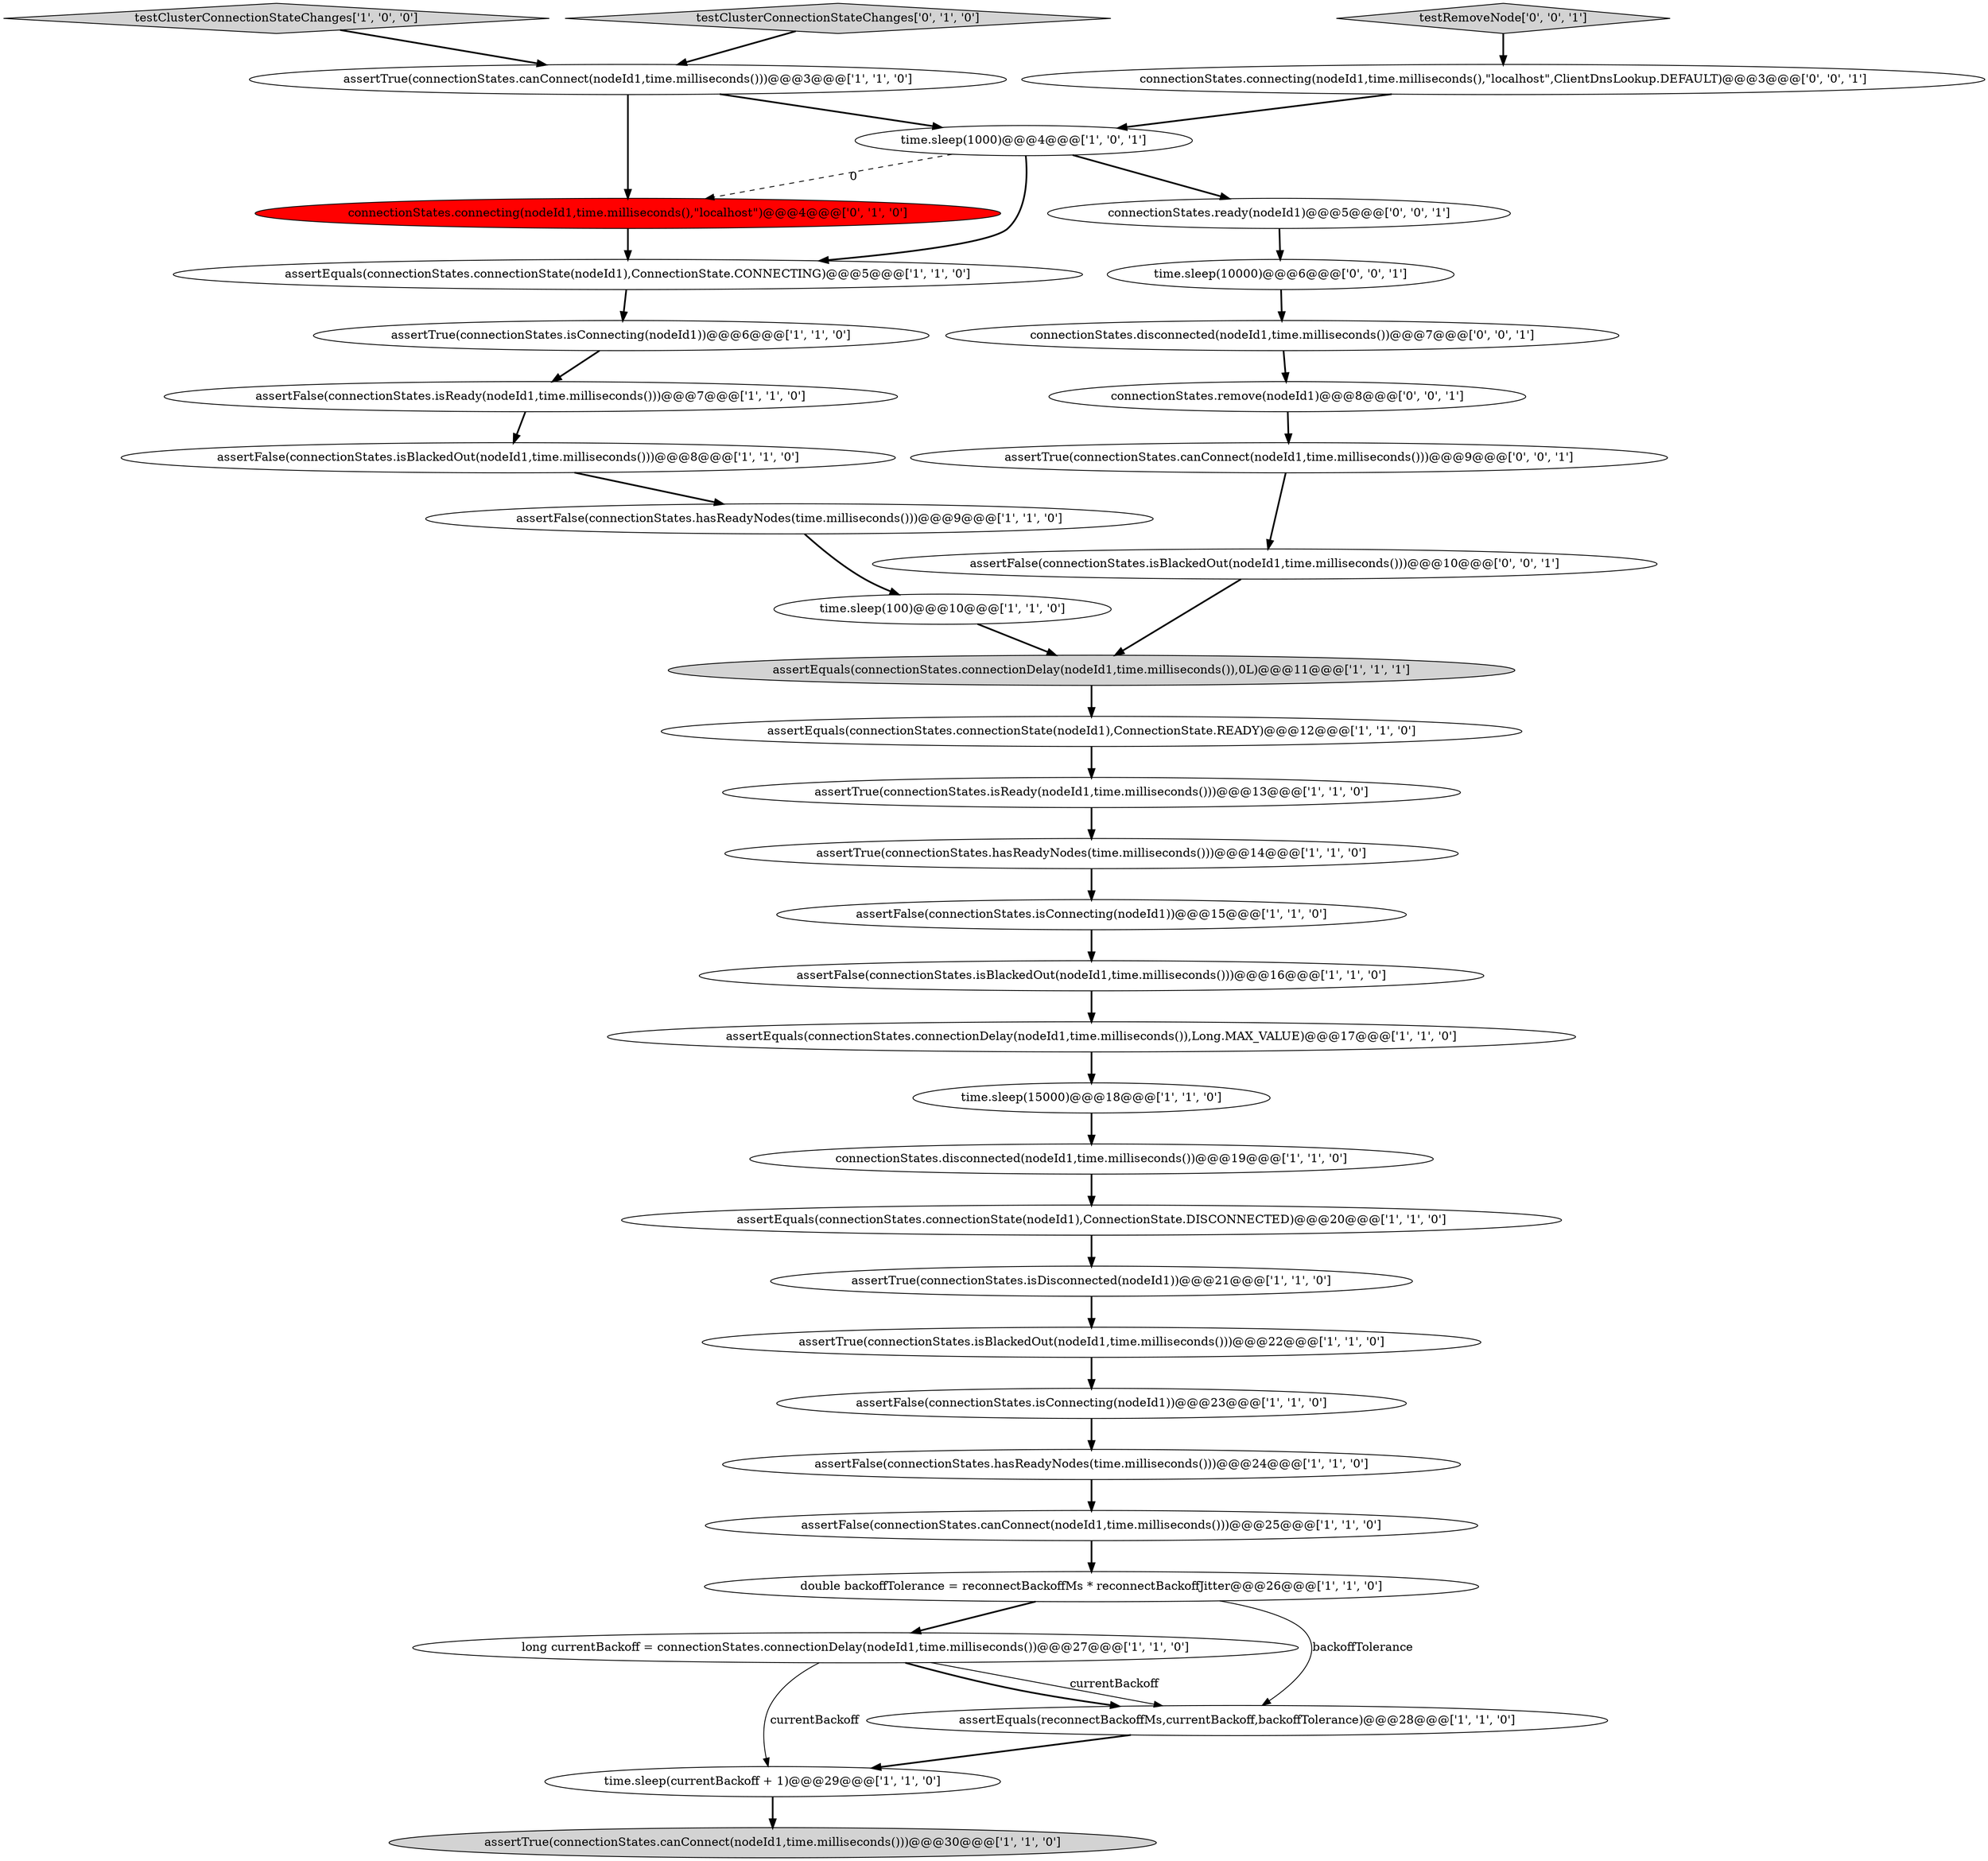 digraph {
35 [style = filled, label = "connectionStates.connecting(nodeId1,time.milliseconds(),\"localhost\",ClientDnsLookup.DEFAULT)@@@3@@@['0', '0', '1']", fillcolor = white, shape = ellipse image = "AAA0AAABBB3BBB"];
0 [style = filled, label = "assertEquals(reconnectBackoffMs,currentBackoff,backoffTolerance)@@@28@@@['1', '1', '0']", fillcolor = white, shape = ellipse image = "AAA0AAABBB1BBB"];
18 [style = filled, label = "time.sleep(15000)@@@18@@@['1', '1', '0']", fillcolor = white, shape = ellipse image = "AAA0AAABBB1BBB"];
1 [style = filled, label = "assertTrue(connectionStates.hasReadyNodes(time.milliseconds()))@@@14@@@['1', '1', '0']", fillcolor = white, shape = ellipse image = "AAA0AAABBB1BBB"];
7 [style = filled, label = "connectionStates.disconnected(nodeId1,time.milliseconds())@@@19@@@['1', '1', '0']", fillcolor = white, shape = ellipse image = "AAA0AAABBB1BBB"];
29 [style = filled, label = "connectionStates.connecting(nodeId1,time.milliseconds(),\"localhost\")@@@4@@@['0', '1', '0']", fillcolor = red, shape = ellipse image = "AAA1AAABBB2BBB"];
32 [style = filled, label = "assertTrue(connectionStates.canConnect(nodeId1,time.milliseconds()))@@@9@@@['0', '0', '1']", fillcolor = white, shape = ellipse image = "AAA0AAABBB3BBB"];
33 [style = filled, label = "connectionStates.ready(nodeId1)@@@5@@@['0', '0', '1']", fillcolor = white, shape = ellipse image = "AAA0AAABBB3BBB"];
38 [style = filled, label = "time.sleep(10000)@@@6@@@['0', '0', '1']", fillcolor = white, shape = ellipse image = "AAA0AAABBB3BBB"];
36 [style = filled, label = "assertFalse(connectionStates.isBlackedOut(nodeId1,time.milliseconds()))@@@10@@@['0', '0', '1']", fillcolor = white, shape = ellipse image = "AAA0AAABBB3BBB"];
19 [style = filled, label = "assertFalse(connectionStates.isBlackedOut(nodeId1,time.milliseconds()))@@@8@@@['1', '1', '0']", fillcolor = white, shape = ellipse image = "AAA0AAABBB1BBB"];
21 [style = filled, label = "assertFalse(connectionStates.isReady(nodeId1,time.milliseconds()))@@@7@@@['1', '1', '0']", fillcolor = white, shape = ellipse image = "AAA0AAABBB1BBB"];
27 [style = filled, label = "assertEquals(connectionStates.connectionState(nodeId1),ConnectionState.READY)@@@12@@@['1', '1', '0']", fillcolor = white, shape = ellipse image = "AAA0AAABBB1BBB"];
6 [style = filled, label = "assertFalse(connectionStates.canConnect(nodeId1,time.milliseconds()))@@@25@@@['1', '1', '0']", fillcolor = white, shape = ellipse image = "AAA0AAABBB1BBB"];
17 [style = filled, label = "assertEquals(connectionStates.connectionDelay(nodeId1,time.milliseconds()),Long.MAX_VALUE)@@@17@@@['1', '1', '0']", fillcolor = white, shape = ellipse image = "AAA0AAABBB1BBB"];
25 [style = filled, label = "assertFalse(connectionStates.hasReadyNodes(time.milliseconds()))@@@24@@@['1', '1', '0']", fillcolor = white, shape = ellipse image = "AAA0AAABBB1BBB"];
24 [style = filled, label = "assertTrue(connectionStates.isDisconnected(nodeId1))@@@21@@@['1', '1', '0']", fillcolor = white, shape = ellipse image = "AAA0AAABBB1BBB"];
2 [style = filled, label = "assertFalse(connectionStates.hasReadyNodes(time.milliseconds()))@@@9@@@['1', '1', '0']", fillcolor = white, shape = ellipse image = "AAA0AAABBB1BBB"];
8 [style = filled, label = "time.sleep(100)@@@10@@@['1', '1', '0']", fillcolor = white, shape = ellipse image = "AAA0AAABBB1BBB"];
22 [style = filled, label = "assertTrue(connectionStates.isBlackedOut(nodeId1,time.milliseconds()))@@@22@@@['1', '1', '0']", fillcolor = white, shape = ellipse image = "AAA0AAABBB1BBB"];
26 [style = filled, label = "assertEquals(connectionStates.connectionState(nodeId1),ConnectionState.DISCONNECTED)@@@20@@@['1', '1', '0']", fillcolor = white, shape = ellipse image = "AAA0AAABBB1BBB"];
13 [style = filled, label = "assertFalse(connectionStates.isBlackedOut(nodeId1,time.milliseconds()))@@@16@@@['1', '1', '0']", fillcolor = white, shape = ellipse image = "AAA0AAABBB1BBB"];
9 [style = filled, label = "assertFalse(connectionStates.isConnecting(nodeId1))@@@23@@@['1', '1', '0']", fillcolor = white, shape = ellipse image = "AAA0AAABBB1BBB"];
20 [style = filled, label = "double backoffTolerance = reconnectBackoffMs * reconnectBackoffJitter@@@26@@@['1', '1', '0']", fillcolor = white, shape = ellipse image = "AAA0AAABBB1BBB"];
11 [style = filled, label = "time.sleep(1000)@@@4@@@['1', '0', '1']", fillcolor = white, shape = ellipse image = "AAA0AAABBB1BBB"];
23 [style = filled, label = "assertTrue(connectionStates.canConnect(nodeId1,time.milliseconds()))@@@30@@@['1', '1', '0']", fillcolor = lightgray, shape = ellipse image = "AAA0AAABBB1BBB"];
3 [style = filled, label = "assertTrue(connectionStates.isReady(nodeId1,time.milliseconds()))@@@13@@@['1', '1', '0']", fillcolor = white, shape = ellipse image = "AAA0AAABBB1BBB"];
5 [style = filled, label = "assertEquals(connectionStates.connectionState(nodeId1),ConnectionState.CONNECTING)@@@5@@@['1', '1', '0']", fillcolor = white, shape = ellipse image = "AAA0AAABBB1BBB"];
28 [style = filled, label = "time.sleep(currentBackoff + 1)@@@29@@@['1', '1', '0']", fillcolor = white, shape = ellipse image = "AAA0AAABBB1BBB"];
4 [style = filled, label = "assertFalse(connectionStates.isConnecting(nodeId1))@@@15@@@['1', '1', '0']", fillcolor = white, shape = ellipse image = "AAA0AAABBB1BBB"];
31 [style = filled, label = "connectionStates.remove(nodeId1)@@@8@@@['0', '0', '1']", fillcolor = white, shape = ellipse image = "AAA0AAABBB3BBB"];
30 [style = filled, label = "testClusterConnectionStateChanges['0', '1', '0']", fillcolor = lightgray, shape = diamond image = "AAA0AAABBB2BBB"];
16 [style = filled, label = "assertTrue(connectionStates.canConnect(nodeId1,time.milliseconds()))@@@3@@@['1', '1', '0']", fillcolor = white, shape = ellipse image = "AAA0AAABBB1BBB"];
10 [style = filled, label = "assertEquals(connectionStates.connectionDelay(nodeId1,time.milliseconds()),0L)@@@11@@@['1', '1', '1']", fillcolor = lightgray, shape = ellipse image = "AAA0AAABBB1BBB"];
15 [style = filled, label = "testClusterConnectionStateChanges['1', '0', '0']", fillcolor = lightgray, shape = diamond image = "AAA0AAABBB1BBB"];
37 [style = filled, label = "testRemoveNode['0', '0', '1']", fillcolor = lightgray, shape = diamond image = "AAA0AAABBB3BBB"];
12 [style = filled, label = "assertTrue(connectionStates.isConnecting(nodeId1))@@@6@@@['1', '1', '0']", fillcolor = white, shape = ellipse image = "AAA0AAABBB1BBB"];
34 [style = filled, label = "connectionStates.disconnected(nodeId1,time.milliseconds())@@@7@@@['0', '0', '1']", fillcolor = white, shape = ellipse image = "AAA0AAABBB3BBB"];
14 [style = filled, label = "long currentBackoff = connectionStates.connectionDelay(nodeId1,time.milliseconds())@@@27@@@['1', '1', '0']", fillcolor = white, shape = ellipse image = "AAA0AAABBB1BBB"];
8->10 [style = bold, label=""];
1->4 [style = bold, label=""];
29->5 [style = bold, label=""];
16->11 [style = bold, label=""];
21->19 [style = bold, label=""];
3->1 [style = bold, label=""];
12->21 [style = bold, label=""];
10->27 [style = bold, label=""];
31->32 [style = bold, label=""];
16->29 [style = bold, label=""];
22->9 [style = bold, label=""];
4->13 [style = bold, label=""];
27->3 [style = bold, label=""];
20->0 [style = solid, label="backoffTolerance"];
11->29 [style = dashed, label="0"];
34->31 [style = bold, label=""];
20->14 [style = bold, label=""];
14->0 [style = solid, label="currentBackoff"];
19->2 [style = bold, label=""];
25->6 [style = bold, label=""];
26->24 [style = bold, label=""];
24->22 [style = bold, label=""];
15->16 [style = bold, label=""];
7->26 [style = bold, label=""];
14->28 [style = solid, label="currentBackoff"];
6->20 [style = bold, label=""];
11->5 [style = bold, label=""];
13->17 [style = bold, label=""];
14->0 [style = bold, label=""];
5->12 [style = bold, label=""];
28->23 [style = bold, label=""];
9->25 [style = bold, label=""];
38->34 [style = bold, label=""];
11->33 [style = bold, label=""];
32->36 [style = bold, label=""];
33->38 [style = bold, label=""];
37->35 [style = bold, label=""];
18->7 [style = bold, label=""];
30->16 [style = bold, label=""];
17->18 [style = bold, label=""];
0->28 [style = bold, label=""];
2->8 [style = bold, label=""];
36->10 [style = bold, label=""];
35->11 [style = bold, label=""];
}
